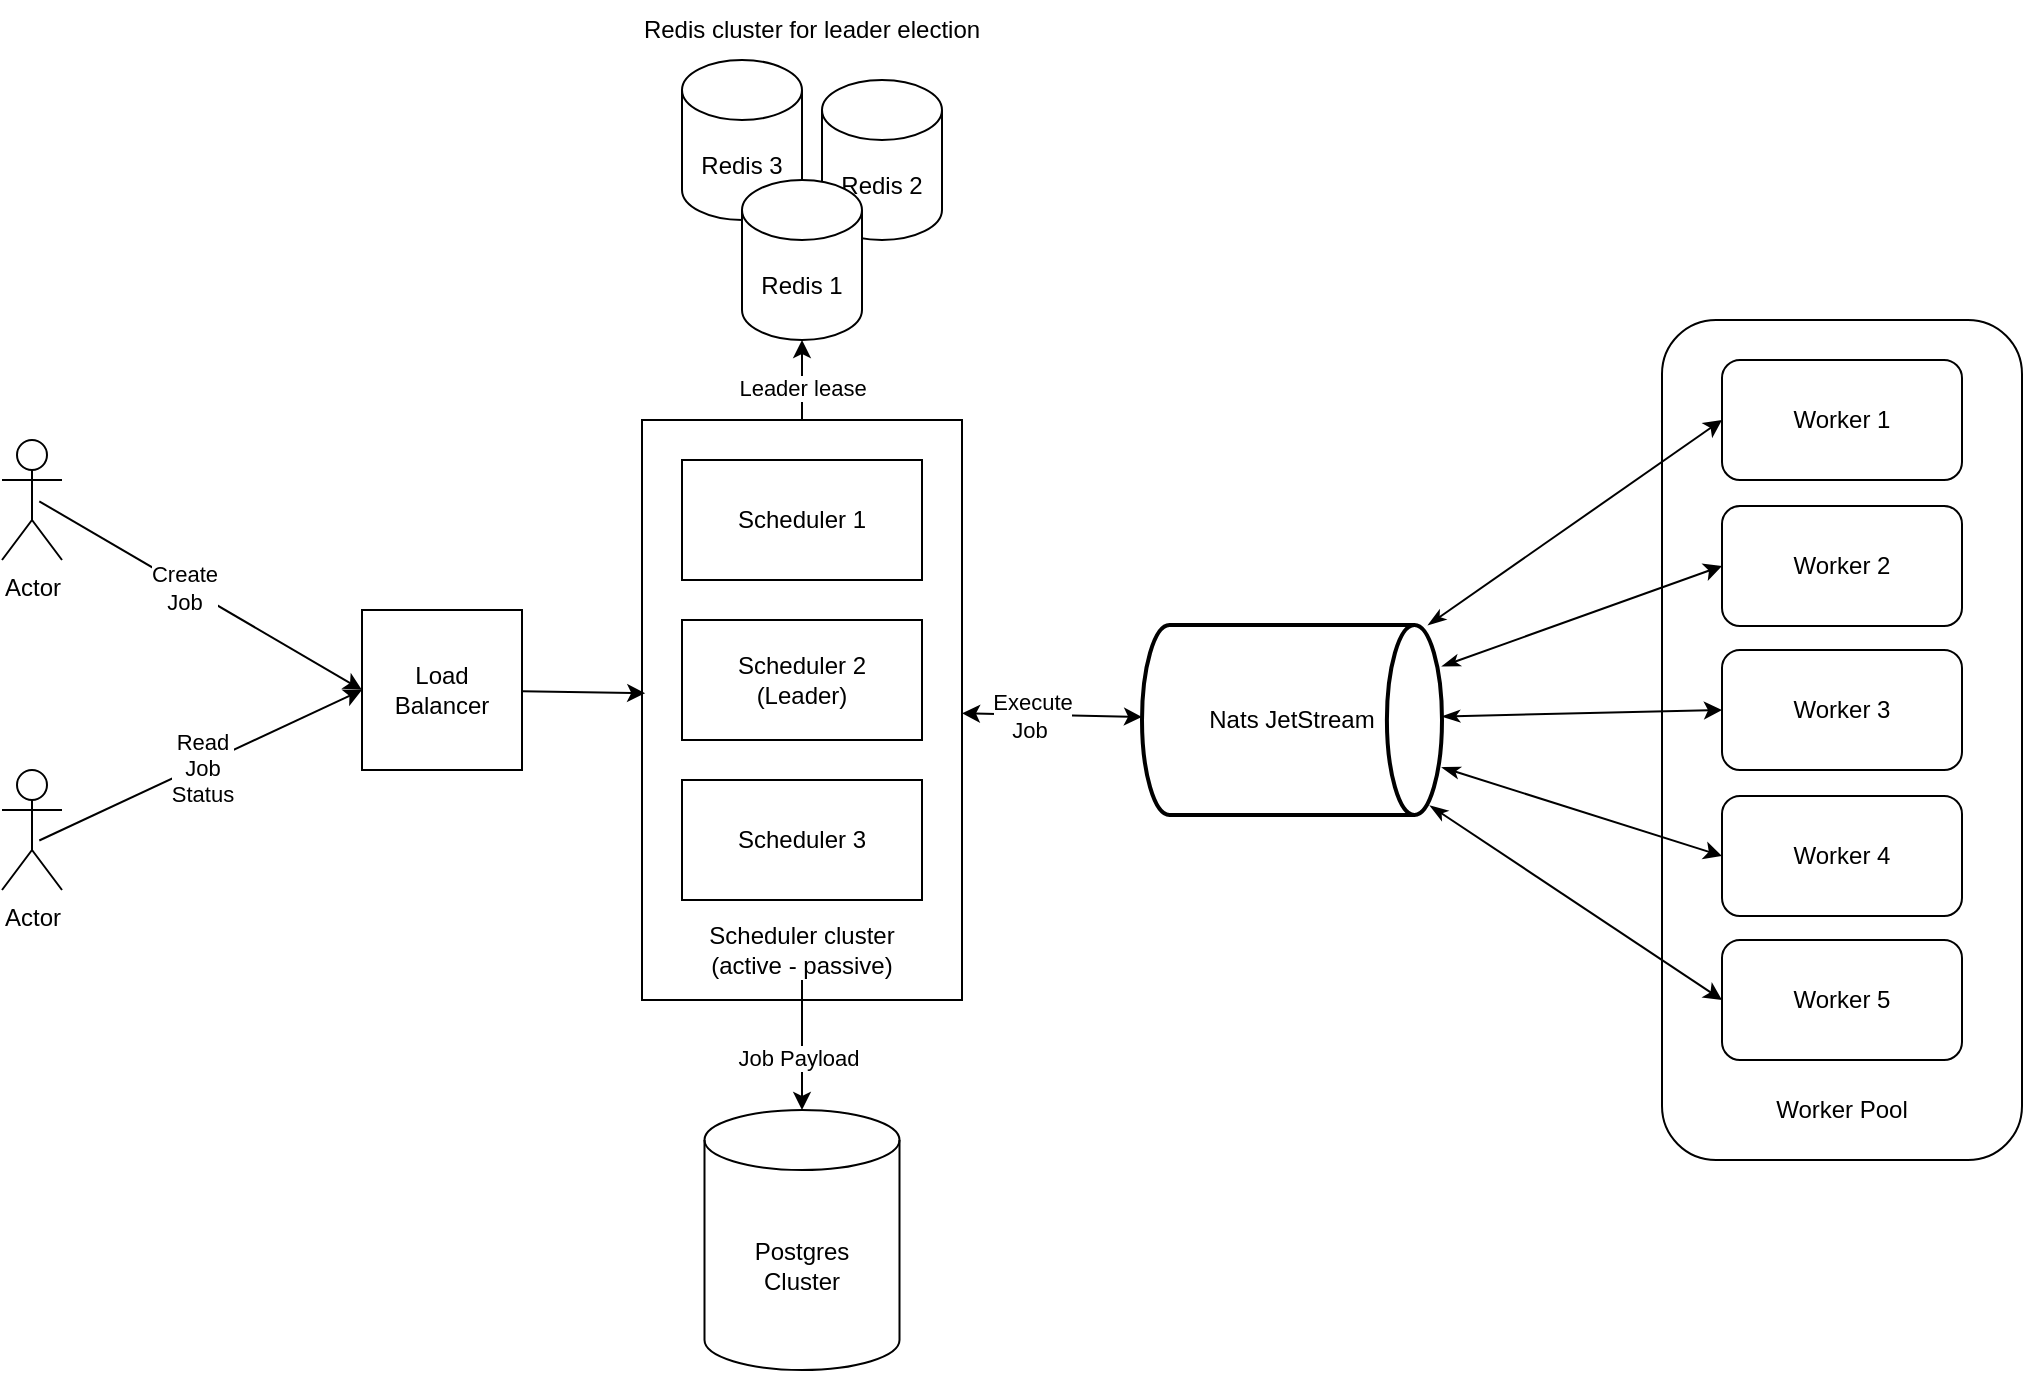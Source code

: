 <mxfile>
    <diagram id="jcE2LT8bqN6RCZ5QFCLc" name="Page-1">
        <mxGraphModel dx="2744" dy="2856" grid="1" gridSize="10" guides="1" tooltips="1" connect="1" arrows="1" fold="1" page="1" pageScale="1" pageWidth="4681" pageHeight="3300" background="#ffffff" math="0" shadow="0">
            <root>
                <mxCell id="0"/>
                <mxCell id="1" parent="0"/>
                <mxCell id="65" value="" style="group" vertex="1" connectable="0" parent="1">
                    <mxGeometry x="240" y="160" width="1010" height="685" as="geometry"/>
                </mxCell>
                <mxCell id="30" value="" style="rounded=1;whiteSpace=wrap;html=1;fillColor=none;" parent="65" vertex="1">
                    <mxGeometry x="830" y="160" width="180" height="420" as="geometry"/>
                </mxCell>
                <mxCell id="20" style="edgeStyle=none;html=1;" parent="65" source="17" edge="1">
                    <mxGeometry relative="1" as="geometry">
                        <mxPoint x="400" y="170" as="targetPoint"/>
                    </mxGeometry>
                </mxCell>
                <mxCell id="51" value="Leader lease" style="edgeLabel;html=1;align=center;verticalAlign=middle;resizable=0;points=[];" parent="20" vertex="1" connectable="0">
                    <mxGeometry x="-0.191" relative="1" as="geometry">
                        <mxPoint as="offset"/>
                    </mxGeometry>
                </mxCell>
                <mxCell id="24" style="edgeStyle=none;html=1;startArrow=classic;startFill=1;" parent="65" source="17" target="22" edge="1">
                    <mxGeometry relative="1" as="geometry"/>
                </mxCell>
                <mxCell id="52" value="Execute &lt;br&gt;Job&amp;nbsp;" style="edgeLabel;html=1;align=center;verticalAlign=middle;resizable=0;points=[];labelBackgroundColor=default;" parent="24" vertex="1" connectable="0">
                    <mxGeometry x="-0.245" relative="1" as="geometry">
                        <mxPoint x="1" as="offset"/>
                    </mxGeometry>
                </mxCell>
                <mxCell id="2" value="Actor" style="shape=umlActor;verticalLabelPosition=bottom;verticalAlign=top;html=1;outlineConnect=0;" parent="65" vertex="1">
                    <mxGeometry y="220" width="30" height="60" as="geometry"/>
                </mxCell>
                <mxCell id="13" value="Postgres&lt;br&gt;&lt;div&gt;Cluster&lt;/div&gt;" style="shape=cylinder3;whiteSpace=wrap;html=1;boundedLbl=1;backgroundOutline=1;size=15;" parent="65" vertex="1">
                    <mxGeometry x="351.25" y="555" width="97.5" height="130" as="geometry"/>
                </mxCell>
                <mxCell id="39" style="edgeStyle=none;html=1;entryX=0;entryY=0.5;entryDx=0;entryDy=0;startArrow=classicThin;startFill=1;" parent="65" source="22" target="25" edge="1">
                    <mxGeometry relative="1" as="geometry"/>
                </mxCell>
                <mxCell id="40" style="edgeStyle=none;html=1;entryX=0;entryY=0.5;entryDx=0;entryDy=0;startArrow=classicThin;startFill=1;" parent="65" source="22" target="26" edge="1">
                    <mxGeometry relative="1" as="geometry"/>
                </mxCell>
                <mxCell id="41" style="edgeStyle=none;html=1;entryX=0;entryY=0.5;entryDx=0;entryDy=0;startArrow=classicThin;startFill=1;" parent="65" source="22" target="27" edge="1">
                    <mxGeometry relative="1" as="geometry"/>
                </mxCell>
                <mxCell id="42" style="edgeStyle=none;html=1;entryX=0;entryY=0.5;entryDx=0;entryDy=0;startArrow=classicThin;startFill=1;" parent="65" source="22" target="28" edge="1">
                    <mxGeometry relative="1" as="geometry"/>
                </mxCell>
                <mxCell id="43" style="edgeStyle=none;html=1;entryX=0;entryY=0.5;entryDx=0;entryDy=0;exitX=0.96;exitY=0.951;exitDx=0;exitDy=0;exitPerimeter=0;startArrow=classicThin;startFill=1;" parent="65" source="22" target="29" edge="1">
                    <mxGeometry relative="1" as="geometry"/>
                </mxCell>
                <mxCell id="22" value="Nats JetStream" style="strokeWidth=2;html=1;shape=mxgraph.flowchart.direct_data;whiteSpace=wrap;align=center;" parent="65" vertex="1">
                    <mxGeometry x="570" y="312.5" width="150" height="95" as="geometry"/>
                </mxCell>
                <mxCell id="34" value="" style="group" parent="65" vertex="1" connectable="0">
                    <mxGeometry x="320" y="210" width="160" height="290" as="geometry"/>
                </mxCell>
                <mxCell id="17" value="" style="rounded=0;whiteSpace=wrap;html=1;labelBackgroundColor=none;fontColor=none;noLabel=1;fillColor=none;" parent="34" vertex="1">
                    <mxGeometry width="160" height="290" as="geometry"/>
                </mxCell>
                <mxCell id="3" value="Scheduler 1" style="rounded=0;whiteSpace=wrap;html=1;flipV=1;" parent="34" vertex="1">
                    <mxGeometry x="20" y="20" width="120" height="60" as="geometry"/>
                </mxCell>
                <mxCell id="4" value="Scheduler 2&lt;br&gt;(Leader)" style="rounded=0;whiteSpace=wrap;html=1;" parent="34" vertex="1">
                    <mxGeometry x="20" y="100" width="120" height="60" as="geometry"/>
                </mxCell>
                <mxCell id="5" value="Scheduler 3" style="rounded=0;whiteSpace=wrap;html=1;" parent="34" vertex="1">
                    <mxGeometry x="20" y="180" width="120" height="60" as="geometry"/>
                </mxCell>
                <mxCell id="18" value="Scheduler cluster&lt;br&gt;(active - passive)" style="text;html=1;align=center;verticalAlign=middle;whiteSpace=wrap;rounded=0;" parent="34" vertex="1">
                    <mxGeometry x="10" y="250" width="140" height="30" as="geometry"/>
                </mxCell>
                <mxCell id="35" style="edgeStyle=none;html=1;" parent="65" source="18" target="13" edge="1">
                    <mxGeometry relative="1" as="geometry"/>
                </mxCell>
                <mxCell id="61" value="Job Payload" style="edgeLabel;html=1;align=center;verticalAlign=middle;resizable=0;points=[];" parent="35" vertex="1" connectable="0">
                    <mxGeometry x="0.182" y="-2" relative="1" as="geometry">
                        <mxPoint as="offset"/>
                    </mxGeometry>
                </mxCell>
                <mxCell id="25" value="Worker 1" style="rounded=1;whiteSpace=wrap;html=1;" parent="65" vertex="1">
                    <mxGeometry x="860" y="180" width="120" height="60" as="geometry"/>
                </mxCell>
                <mxCell id="26" value="Worker 2" style="rounded=1;whiteSpace=wrap;html=1;" parent="65" vertex="1">
                    <mxGeometry x="860" y="253" width="120" height="60" as="geometry"/>
                </mxCell>
                <mxCell id="27" value="Worker 3" style="rounded=1;whiteSpace=wrap;html=1;" parent="65" vertex="1">
                    <mxGeometry x="860" y="325" width="120" height="60" as="geometry"/>
                </mxCell>
                <mxCell id="28" value="Worker 4" style="rounded=1;whiteSpace=wrap;html=1;" parent="65" vertex="1">
                    <mxGeometry x="860" y="398" width="120" height="60" as="geometry"/>
                </mxCell>
                <mxCell id="29" value="Worker 5" style="rounded=1;whiteSpace=wrap;html=1;" parent="65" vertex="1">
                    <mxGeometry x="860" y="470" width="120" height="60" as="geometry"/>
                </mxCell>
                <mxCell id="31" value="Worker Pool" style="text;html=1;align=center;verticalAlign=middle;whiteSpace=wrap;rounded=0;" parent="65" vertex="1">
                    <mxGeometry x="875" y="540" width="90" height="30" as="geometry"/>
                </mxCell>
                <mxCell id="46" value="" style="group" parent="65" vertex="1" connectable="0">
                    <mxGeometry x="300" width="210" height="170" as="geometry"/>
                </mxCell>
                <mxCell id="47" value="Redis cluster for leader election" style="text;html=1;align=center;verticalAlign=middle;whiteSpace=wrap;rounded=0;container=0;" parent="46" vertex="1">
                    <mxGeometry width="210" height="30" as="geometry"/>
                </mxCell>
                <mxCell id="48" value="Redis 3" style="shape=cylinder3;whiteSpace=wrap;html=1;boundedLbl=1;backgroundOutline=1;size=15;" parent="46" vertex="1">
                    <mxGeometry x="40" y="30" width="60" height="80" as="geometry"/>
                </mxCell>
                <mxCell id="49" value="Redis 2" style="shape=cylinder3;whiteSpace=wrap;html=1;boundedLbl=1;backgroundOutline=1;size=15;" parent="46" vertex="1">
                    <mxGeometry x="110" y="40" width="60" height="80" as="geometry"/>
                </mxCell>
                <mxCell id="50" value="Redis 1" style="shape=cylinder3;whiteSpace=wrap;html=1;boundedLbl=1;backgroundOutline=1;size=15;" parent="46" vertex="1">
                    <mxGeometry x="70" y="90" width="60" height="80" as="geometry"/>
                </mxCell>
                <mxCell id="56" value="Actor" style="shape=umlActor;verticalLabelPosition=bottom;verticalAlign=top;html=1;outlineConnect=0;" parent="65" vertex="1">
                    <mxGeometry y="385" width="30" height="60" as="geometry"/>
                </mxCell>
                <mxCell id="57" style="edgeStyle=none;html=1;entryX=0;entryY=0.5;entryDx=0;entryDy=0;" parent="65" target="63" edge="1">
                    <mxGeometry relative="1" as="geometry">
                        <mxPoint x="18.64" y="250.667" as="sourcePoint"/>
                        <mxPoint x="211.36" y="249.34" as="targetPoint"/>
                    </mxGeometry>
                </mxCell>
                <mxCell id="58" value="Create&lt;br&gt;Job" style="edgeLabel;html=1;align=center;verticalAlign=middle;resizable=0;points=[];labelBackgroundColor=default;" parent="57" vertex="1" connectable="0">
                    <mxGeometry x="-0.096" y="-1" relative="1" as="geometry">
                        <mxPoint as="offset"/>
                    </mxGeometry>
                </mxCell>
                <mxCell id="59" style="edgeStyle=none;html=1;entryX=0;entryY=0.5;entryDx=0;entryDy=0;" parent="65" target="63" edge="1">
                    <mxGeometry relative="1" as="geometry">
                        <mxPoint x="18.64" y="420.241" as="sourcePoint"/>
                        <mxPoint x="209.92" y="420.0" as="targetPoint"/>
                    </mxGeometry>
                </mxCell>
                <mxCell id="60" value="Read&lt;br&gt;Job&lt;br&gt;Status" style="edgeLabel;html=1;align=center;verticalAlign=middle;resizable=0;points=[];labelBackgroundColor=default;" parent="59" vertex="1" connectable="0">
                    <mxGeometry x="-0.003" y="-1" relative="1" as="geometry">
                        <mxPoint as="offset"/>
                    </mxGeometry>
                </mxCell>
                <mxCell id="63" value="Load&lt;br&gt;Balancer" style="whiteSpace=wrap;html=1;aspect=fixed;" parent="65" vertex="1">
                    <mxGeometry x="180" y="305" width="80" height="80" as="geometry"/>
                </mxCell>
                <mxCell id="64" style="edgeStyle=none;html=1;entryX=0.01;entryY=0.471;entryDx=0;entryDy=0;entryPerimeter=0;" parent="65" source="63" target="17" edge="1">
                    <mxGeometry relative="1" as="geometry"/>
                </mxCell>
            </root>
        </mxGraphModel>
    </diagram>
</mxfile>